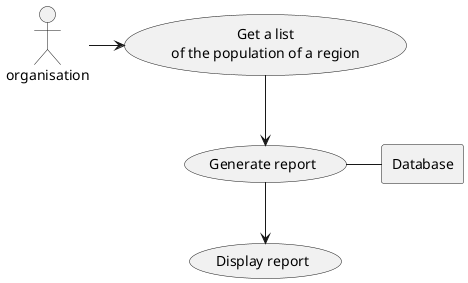 @startuml
'https://plantuml.com/use-case-diagram

:organisation: as User

rectangle Database

usecase UC1 as "Get a list
of the population of a region"

usecase Use as "Generate report"

usecase Display as "Display report"

User -> UC1
UC1 --> Use
Use - Database
Use --> Display

@enduml